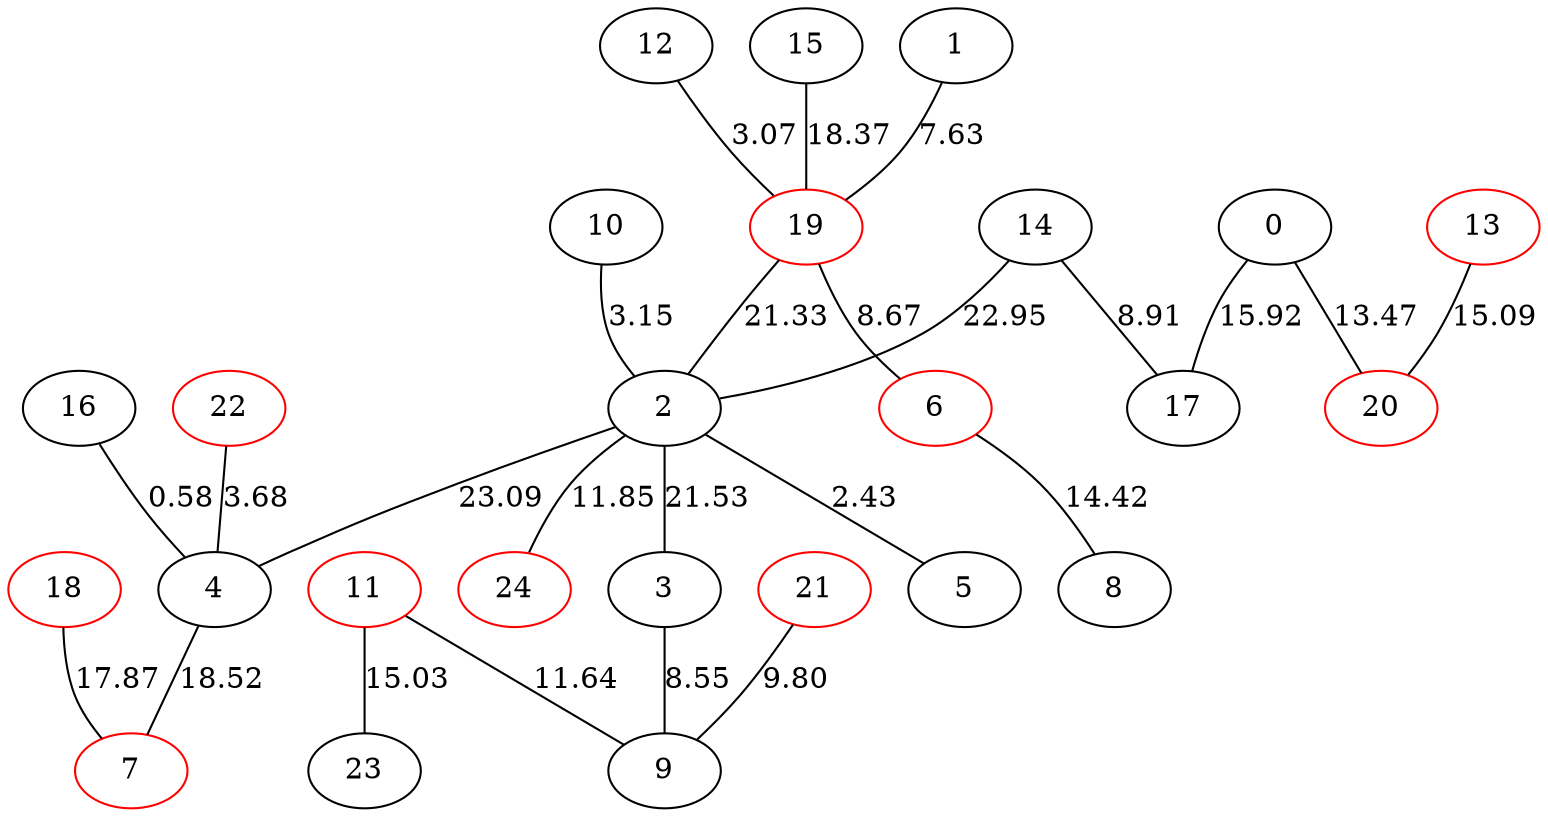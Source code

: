 graph {
22[color=red]
23[color=black]
24[color=red]
10[color=black]
11[color=red]
12[color=black]
13[color=red]
14[color=black]
15[color=black]
16[color=black]
17[color=black]
18[color=red]
19[color=red]
0[color=black]
1[color=black]
2[color=black]
3[color=black]
4[color=black]
5[color=black]
6[color=red]
7[color=red]
8[color=black]
9[color=black]
20[color=red]
21[color=red]
2--24[label=11.85]
13--20[label=15.09]
19--6[label=8.67]
16--4[label=0.58]
11--23[label=15.03]
14--2[label=22.95]
14--17[label=8.91]
19--2[label=21.33]
22--4[label=3.68]
21--9[label=9.80]
0--17[label=15.92]
11--9[label=11.64]
15--19[label=18.37]
3--9[label=8.55]
2--5[label=2.43]
2--4[label=23.09]
2--3[label=21.53]
0--20[label=13.47]
12--19[label=3.07]
10--2[label=3.15]
6--8[label=14.42]
4--7[label=18.52]
18--7[label=17.87]
1--19[label=7.63]
}